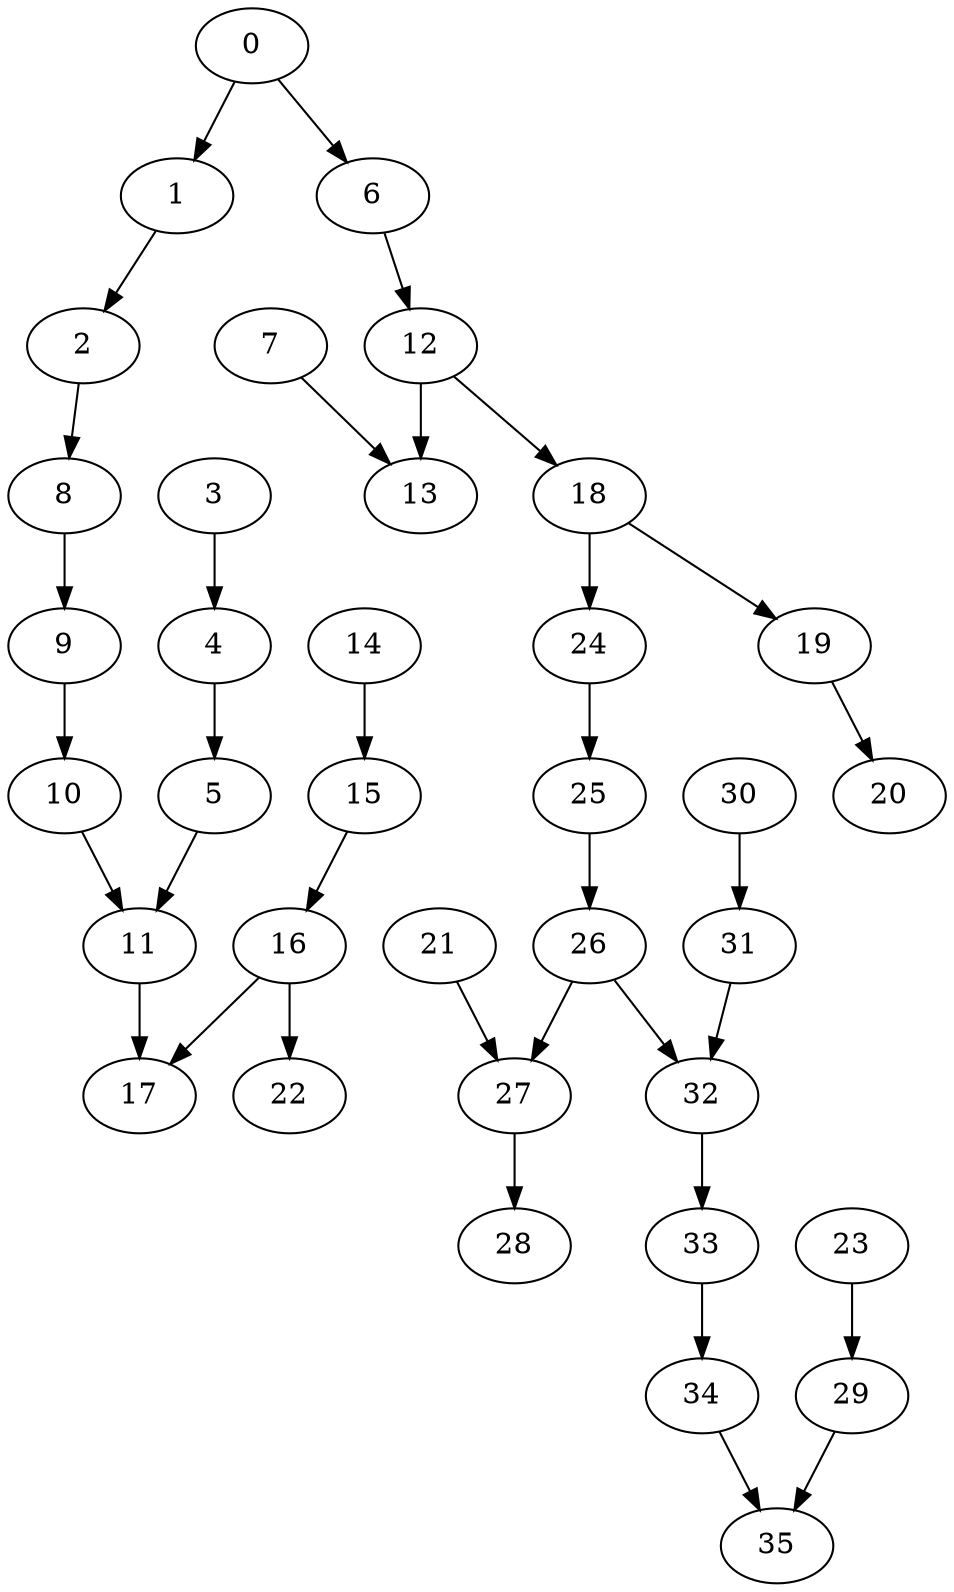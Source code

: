 digraph my_graph {
11 [label=11]
17 [label=17]
7 [label=7]
13 [label=13]
34 [label=34]
35 [label=35]
10 [label=10]
18 [label=18]
24 [label=24]
29 [label=29]
1 [label=1]
2 [label=2]
27 [label=27]
28 [label=28]
12 [label=12]
25 [label=25]
8 [label=8]
9 [label=9]
16 [label=16]
26 [label=26]
33 [label=33]
4 [label=4]
5 [label=5]
19 [label=19]
14 [label=14]
15 [label=15]
22 [label=22]
23 [label=23]
32 [label=32]
0 [label=0]
31 [label=31]
6 [label=6]
20 [label=20]
21 [label=21]
30 [label=30]
3 [label=3]
11->17
7->13
34->35
10->11
18->24
29->35
1->2
27->28
12->18
24->25
8->9
16->17
26->27
33->34
4->5
2->8
18->19
14->15
16->22
23->29
32->33
0->1
25->26
31->32
0->6
5->11
6->12
15->16
12->13
26->32
9->10
19->20
21->27
30->31
3->4
}